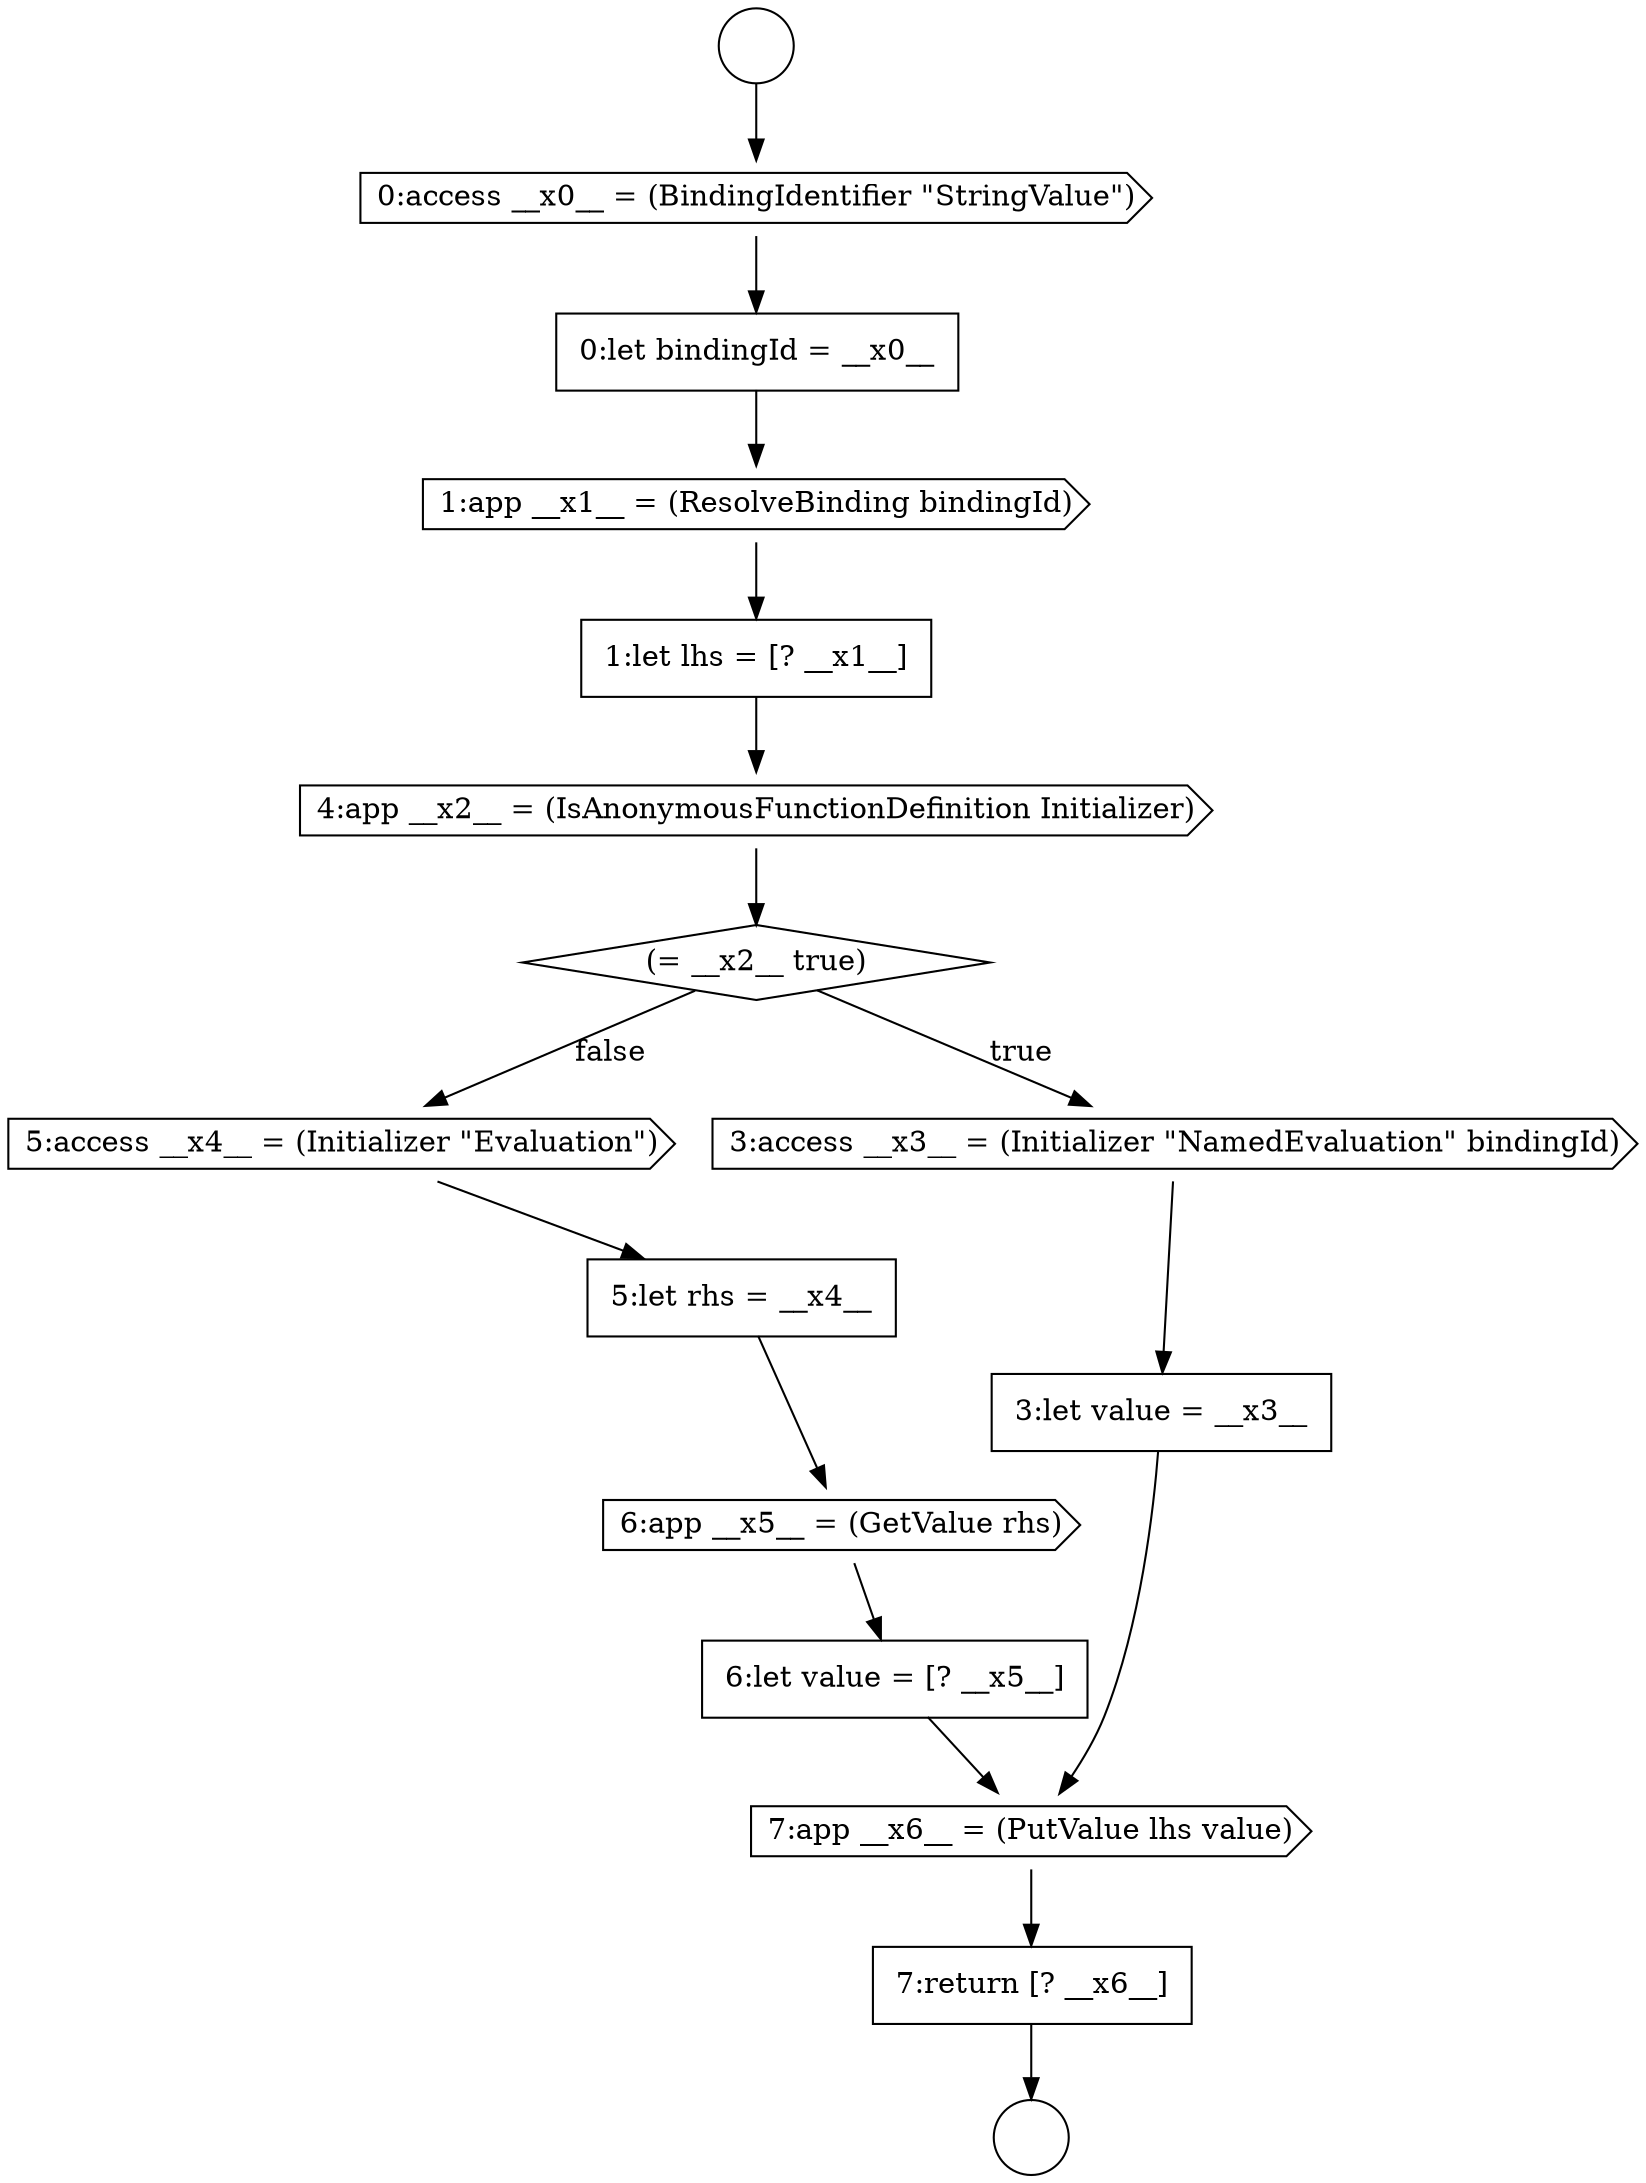 digraph {
  node6566 [shape=cds, label=<<font color="black">4:app __x2__ = (IsAnonymousFunctionDefinition Initializer)</font>> color="black" fillcolor="white" style=filled]
  node6570 [shape=cds, label=<<font color="black">5:access __x4__ = (Initializer &quot;Evaluation&quot;)</font>> color="black" fillcolor="white" style=filled]
  node6562 [shape=cds, label=<<font color="black">0:access __x0__ = (BindingIdentifier &quot;StringValue&quot;)</font>> color="black" fillcolor="white" style=filled]
  node6565 [shape=none, margin=0, label=<<font color="black">
    <table border="0" cellborder="1" cellspacing="0" cellpadding="10">
      <tr><td align="left">1:let lhs = [? __x1__]</td></tr>
    </table>
  </font>> color="black" fillcolor="white" style=filled]
  node6573 [shape=none, margin=0, label=<<font color="black">
    <table border="0" cellborder="1" cellspacing="0" cellpadding="10">
      <tr><td align="left">6:let value = [? __x5__]</td></tr>
    </table>
  </font>> color="black" fillcolor="white" style=filled]
  node6561 [shape=circle label=" " color="black" fillcolor="white" style=filled]
  node6572 [shape=cds, label=<<font color="black">6:app __x5__ = (GetValue rhs)</font>> color="black" fillcolor="white" style=filled]
  node6568 [shape=cds, label=<<font color="black">3:access __x3__ = (Initializer &quot;NamedEvaluation&quot; bindingId)</font>> color="black" fillcolor="white" style=filled]
  node6574 [shape=cds, label=<<font color="black">7:app __x6__ = (PutValue lhs value)</font>> color="black" fillcolor="white" style=filled]
  node6564 [shape=cds, label=<<font color="black">1:app __x1__ = (ResolveBinding bindingId)</font>> color="black" fillcolor="white" style=filled]
  node6567 [shape=diamond, label=<<font color="black">(= __x2__ true)</font>> color="black" fillcolor="white" style=filled]
  node6569 [shape=none, margin=0, label=<<font color="black">
    <table border="0" cellborder="1" cellspacing="0" cellpadding="10">
      <tr><td align="left">3:let value = __x3__</td></tr>
    </table>
  </font>> color="black" fillcolor="white" style=filled]
  node6563 [shape=none, margin=0, label=<<font color="black">
    <table border="0" cellborder="1" cellspacing="0" cellpadding="10">
      <tr><td align="left">0:let bindingId = __x0__</td></tr>
    </table>
  </font>> color="black" fillcolor="white" style=filled]
  node6575 [shape=none, margin=0, label=<<font color="black">
    <table border="0" cellborder="1" cellspacing="0" cellpadding="10">
      <tr><td align="left">7:return [? __x6__]</td></tr>
    </table>
  </font>> color="black" fillcolor="white" style=filled]
  node6560 [shape=circle label=" " color="black" fillcolor="white" style=filled]
  node6571 [shape=none, margin=0, label=<<font color="black">
    <table border="0" cellborder="1" cellspacing="0" cellpadding="10">
      <tr><td align="left">5:let rhs = __x4__</td></tr>
    </table>
  </font>> color="black" fillcolor="white" style=filled]
  node6569 -> node6574 [ color="black"]
  node6573 -> node6574 [ color="black"]
  node6572 -> node6573 [ color="black"]
  node6563 -> node6564 [ color="black"]
  node6570 -> node6571 [ color="black"]
  node6560 -> node6562 [ color="black"]
  node6571 -> node6572 [ color="black"]
  node6564 -> node6565 [ color="black"]
  node6574 -> node6575 [ color="black"]
  node6565 -> node6566 [ color="black"]
  node6566 -> node6567 [ color="black"]
  node6575 -> node6561 [ color="black"]
  node6567 -> node6568 [label=<<font color="black">true</font>> color="black"]
  node6567 -> node6570 [label=<<font color="black">false</font>> color="black"]
  node6562 -> node6563 [ color="black"]
  node6568 -> node6569 [ color="black"]
}
